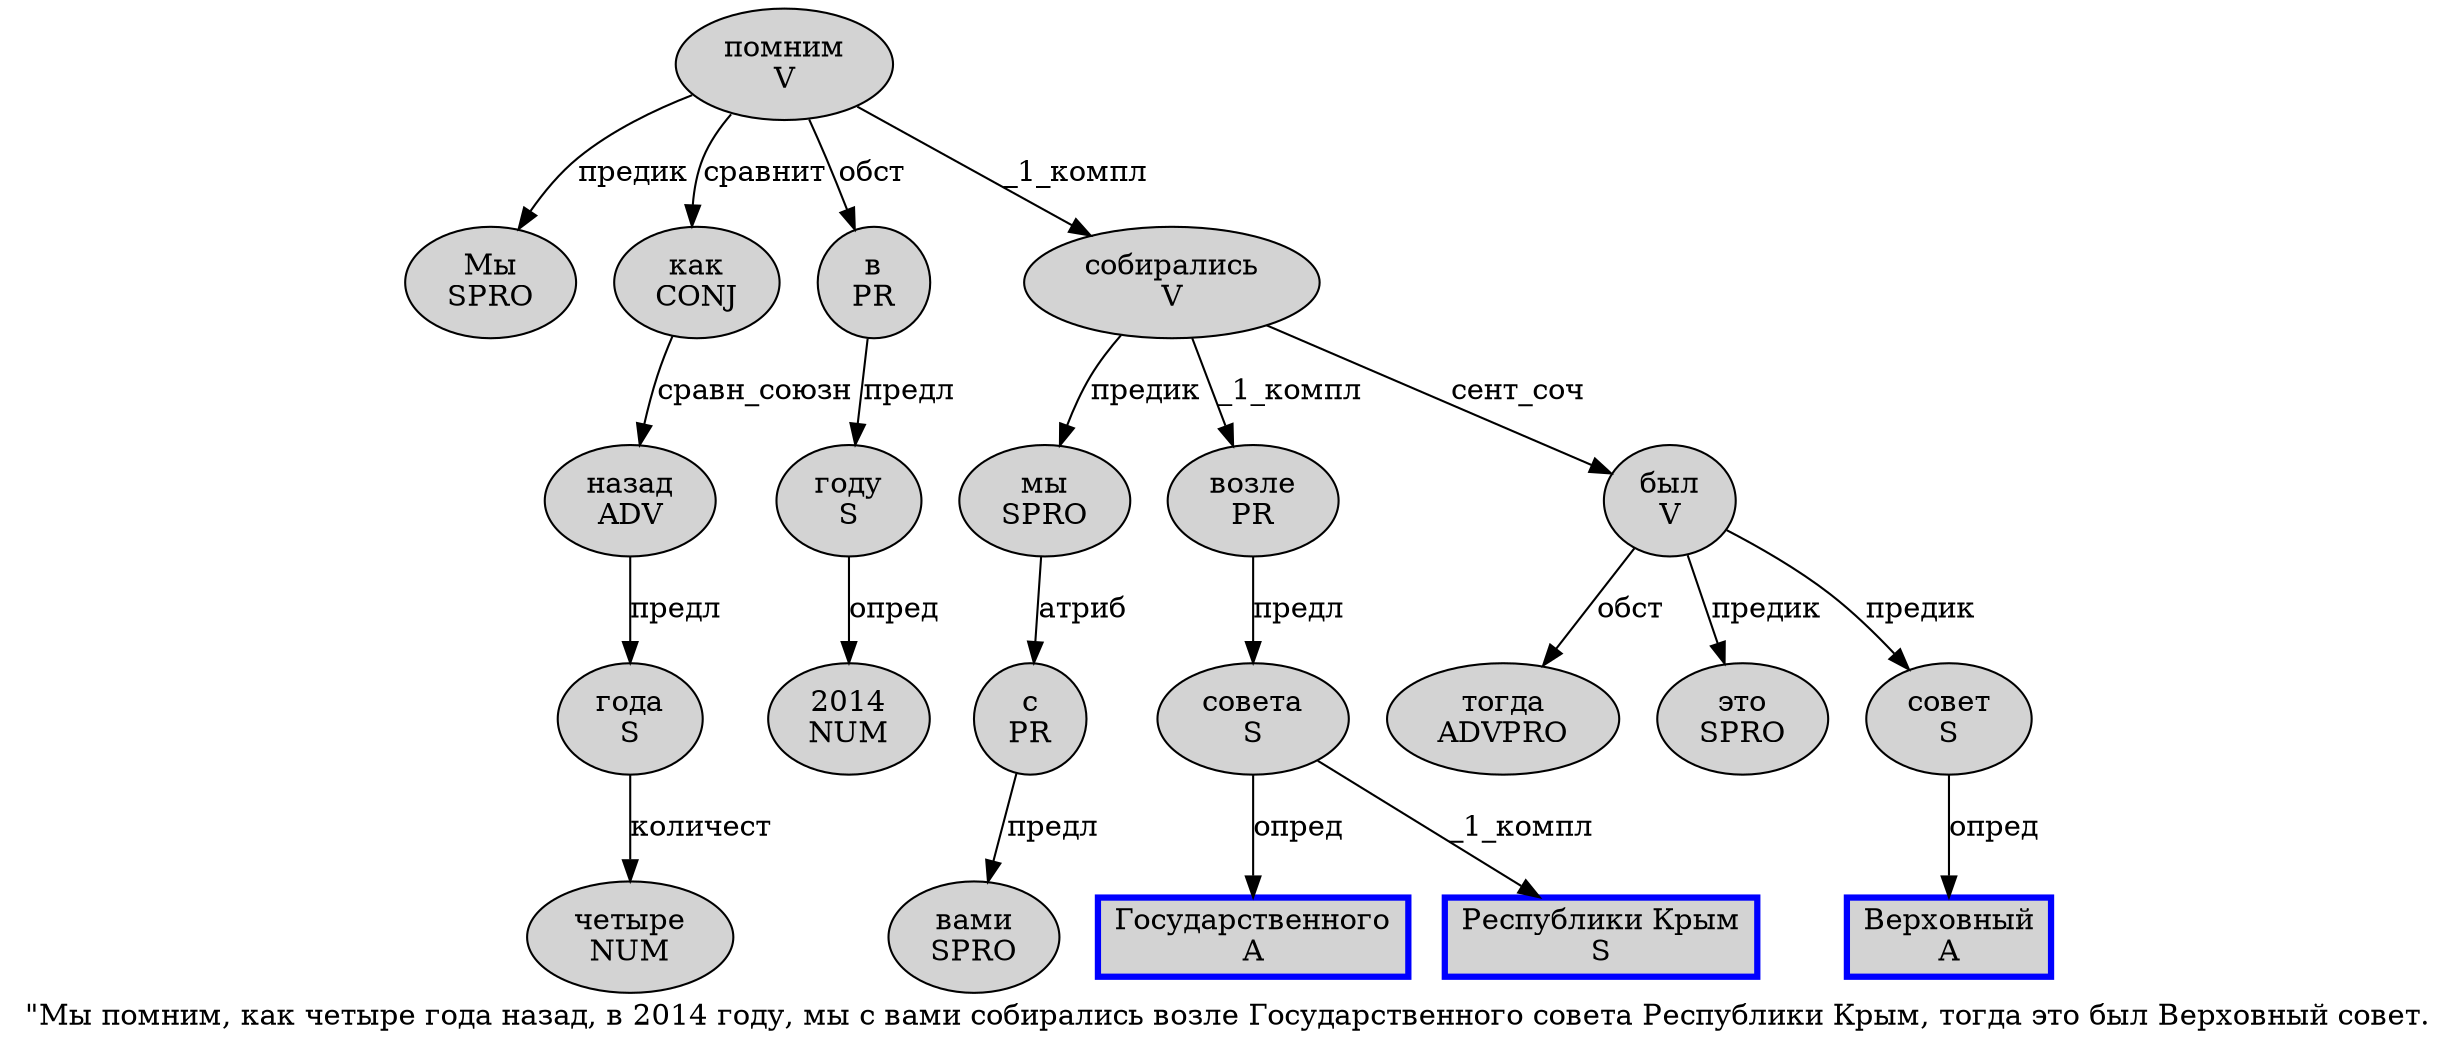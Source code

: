 digraph SENTENCE_1099 {
	graph [label="\"Мы помним, как четыре года назад, в 2014 году, мы с вами собирались возле Государственного совета Республики Крым, тогда это был Верховный совет."]
	node [style=filled]
		1 [label="Мы
SPRO" color="" fillcolor=lightgray penwidth=1 shape=ellipse]
		2 [label="помним
V" color="" fillcolor=lightgray penwidth=1 shape=ellipse]
		4 [label="как
CONJ" color="" fillcolor=lightgray penwidth=1 shape=ellipse]
		5 [label="четыре
NUM" color="" fillcolor=lightgray penwidth=1 shape=ellipse]
		6 [label="года
S" color="" fillcolor=lightgray penwidth=1 shape=ellipse]
		7 [label="назад
ADV" color="" fillcolor=lightgray penwidth=1 shape=ellipse]
		9 [label="в
PR" color="" fillcolor=lightgray penwidth=1 shape=ellipse]
		10 [label="2014
NUM" color="" fillcolor=lightgray penwidth=1 shape=ellipse]
		11 [label="году
S" color="" fillcolor=lightgray penwidth=1 shape=ellipse]
		13 [label="мы
SPRO" color="" fillcolor=lightgray penwidth=1 shape=ellipse]
		14 [label="с
PR" color="" fillcolor=lightgray penwidth=1 shape=ellipse]
		15 [label="вами
SPRO" color="" fillcolor=lightgray penwidth=1 shape=ellipse]
		16 [label="собирались
V" color="" fillcolor=lightgray penwidth=1 shape=ellipse]
		17 [label="возле
PR" color="" fillcolor=lightgray penwidth=1 shape=ellipse]
		18 [label="Государственного
A" color=blue fillcolor=lightgray penwidth=3 shape=box]
		19 [label="совета
S" color="" fillcolor=lightgray penwidth=1 shape=ellipse]
		20 [label="Республики Крым
S" color=blue fillcolor=lightgray penwidth=3 shape=box]
		22 [label="тогда
ADVPRO" color="" fillcolor=lightgray penwidth=1 shape=ellipse]
		23 [label="это
SPRO" color="" fillcolor=lightgray penwidth=1 shape=ellipse]
		24 [label="был
V" color="" fillcolor=lightgray penwidth=1 shape=ellipse]
		25 [label="Верховный
A" color=blue fillcolor=lightgray penwidth=3 shape=box]
		26 [label="совет
S" color="" fillcolor=lightgray penwidth=1 shape=ellipse]
			19 -> 18 [label="опред"]
			19 -> 20 [label="_1_компл"]
			16 -> 13 [label="предик"]
			16 -> 17 [label="_1_компл"]
			16 -> 24 [label="сент_соч"]
			24 -> 22 [label="обст"]
			24 -> 23 [label="предик"]
			24 -> 26 [label="предик"]
			4 -> 7 [label="сравн_союзн"]
			6 -> 5 [label="количест"]
			7 -> 6 [label="предл"]
			17 -> 19 [label="предл"]
			26 -> 25 [label="опред"]
			2 -> 1 [label="предик"]
			2 -> 4 [label="сравнит"]
			2 -> 9 [label="обст"]
			2 -> 16 [label="_1_компл"]
			9 -> 11 [label="предл"]
			11 -> 10 [label="опред"]
			14 -> 15 [label="предл"]
			13 -> 14 [label="атриб"]
}